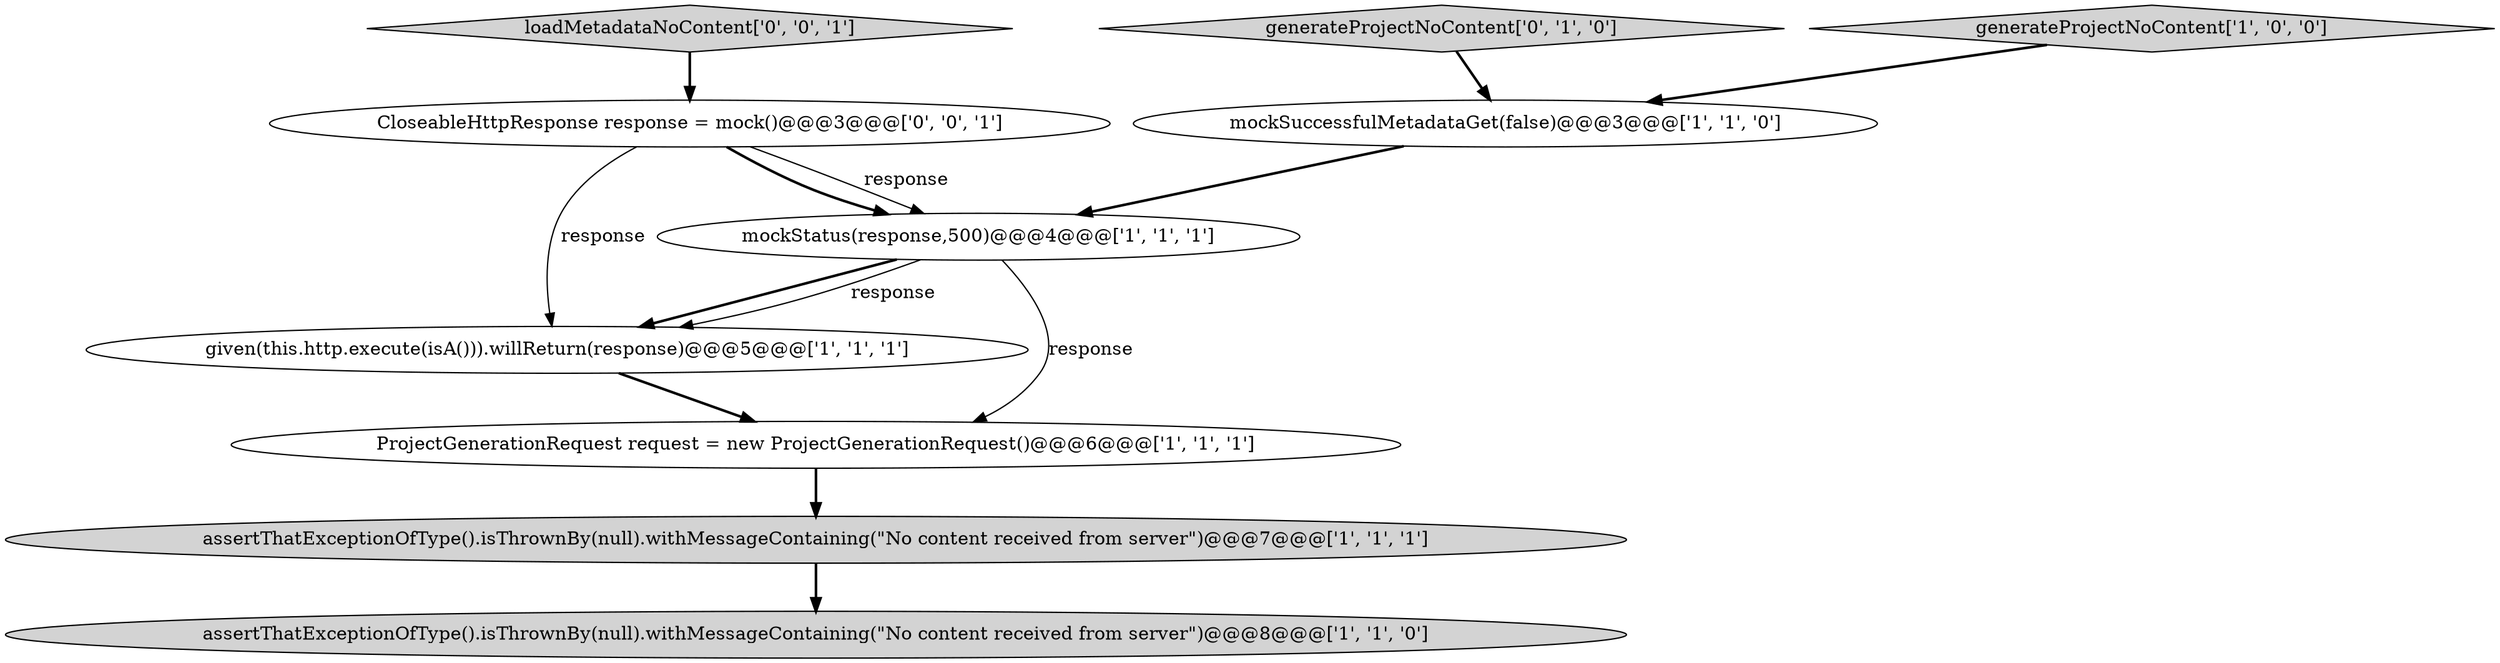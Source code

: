 digraph {
5 [style = filled, label = "assertThatExceptionOfType().isThrownBy(null).withMessageContaining(\"No content received from server\")@@@7@@@['1', '1', '1']", fillcolor = lightgray, shape = ellipse image = "AAA0AAABBB1BBB"];
7 [style = filled, label = "generateProjectNoContent['0', '1', '0']", fillcolor = lightgray, shape = diamond image = "AAA0AAABBB2BBB"];
8 [style = filled, label = "loadMetadataNoContent['0', '0', '1']", fillcolor = lightgray, shape = diamond image = "AAA0AAABBB3BBB"];
2 [style = filled, label = "ProjectGenerationRequest request = new ProjectGenerationRequest()@@@6@@@['1', '1', '1']", fillcolor = white, shape = ellipse image = "AAA0AAABBB1BBB"];
4 [style = filled, label = "mockStatus(response,500)@@@4@@@['1', '1', '1']", fillcolor = white, shape = ellipse image = "AAA0AAABBB1BBB"];
6 [style = filled, label = "assertThatExceptionOfType().isThrownBy(null).withMessageContaining(\"No content received from server\")@@@8@@@['1', '1', '0']", fillcolor = lightgray, shape = ellipse image = "AAA0AAABBB1BBB"];
0 [style = filled, label = "mockSuccessfulMetadataGet(false)@@@3@@@['1', '1', '0']", fillcolor = white, shape = ellipse image = "AAA0AAABBB1BBB"];
3 [style = filled, label = "generateProjectNoContent['1', '0', '0']", fillcolor = lightgray, shape = diamond image = "AAA0AAABBB1BBB"];
9 [style = filled, label = "CloseableHttpResponse response = mock()@@@3@@@['0', '0', '1']", fillcolor = white, shape = ellipse image = "AAA0AAABBB3BBB"];
1 [style = filled, label = "given(this.http.execute(isA())).willReturn(response)@@@5@@@['1', '1', '1']", fillcolor = white, shape = ellipse image = "AAA0AAABBB1BBB"];
4->2 [style = solid, label="response"];
1->2 [style = bold, label=""];
4->1 [style = bold, label=""];
7->0 [style = bold, label=""];
5->6 [style = bold, label=""];
9->4 [style = solid, label="response"];
0->4 [style = bold, label=""];
3->0 [style = bold, label=""];
9->4 [style = bold, label=""];
2->5 [style = bold, label=""];
8->9 [style = bold, label=""];
4->1 [style = solid, label="response"];
9->1 [style = solid, label="response"];
}
